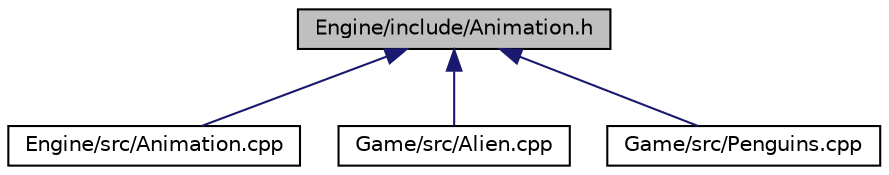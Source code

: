 digraph "Engine/include/Animation.h"
{
  edge [fontname="Helvetica",fontsize="10",labelfontname="Helvetica",labelfontsize="10"];
  node [fontname="Helvetica",fontsize="10",shape=record];
  Node1 [label="Engine/include/Animation.h",height=0.2,width=0.4,color="black", fillcolor="grey75", style="filled", fontcolor="black"];
  Node1 -> Node2 [dir="back",color="midnightblue",fontsize="10",style="solid",fontname="Helvetica"];
  Node2 [label="Engine/src/Animation.cpp",height=0.2,width=0.4,color="black", fillcolor="white", style="filled",URL="$Animation_8cpp.html"];
  Node1 -> Node3 [dir="back",color="midnightblue",fontsize="10",style="solid",fontname="Helvetica"];
  Node3 [label="Game/src/Alien.cpp",height=0.2,width=0.4,color="black", fillcolor="white", style="filled",URL="$Alien_8cpp.html"];
  Node1 -> Node4 [dir="back",color="midnightblue",fontsize="10",style="solid",fontname="Helvetica"];
  Node4 [label="Game/src/Penguins.cpp",height=0.2,width=0.4,color="black", fillcolor="white", style="filled",URL="$Penguins_8cpp.html"];
}

